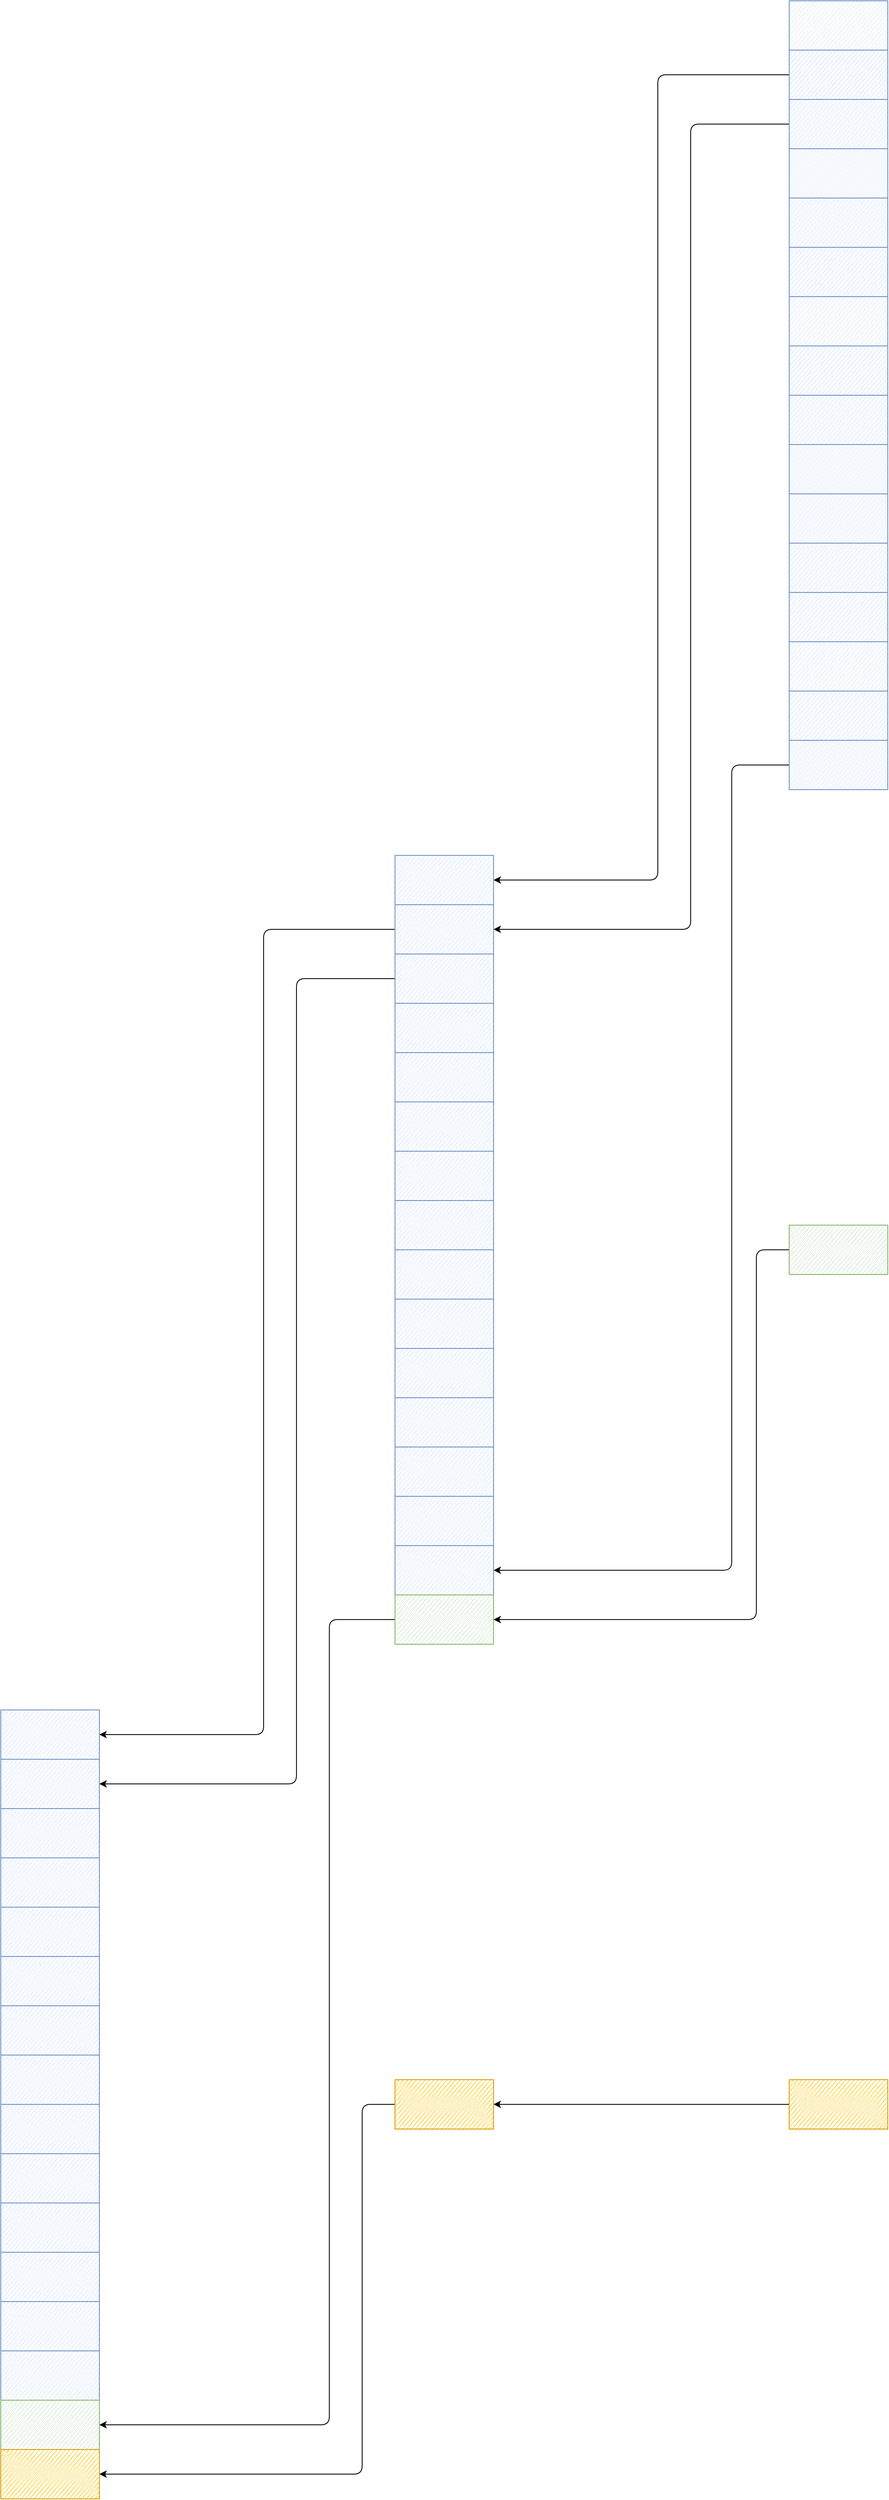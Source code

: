 <mxfile>
    <diagram id="aCayKO2zvY40uEXlpzCP" name="Page-1">
        <mxGraphModel dx="4685" dy="2455" grid="1" gridSize="10" guides="1" tooltips="1" connect="1" arrows="1" fold="1" page="0" pageScale="1" pageWidth="850" pageHeight="1100" math="0" shadow="0">
            <root>
                <mxCell id="0"/>
                <mxCell id="1" parent="0"/>
                <mxCell id="123" value="" style="group;fillColor=#dae8fc;glass=0;shadow=0;sketch=1;fillStyle=auto;jiggle=0;strokeColor=#6c8ebf;gradientColor=none;container=0;" parent="1" vertex="1" connectable="0">
                    <mxGeometry x="640" y="640" width="120" height="960" as="geometry"/>
                </mxCell>
                <mxCell id="153" style="edgeStyle=none;html=1;exitX=0;exitY=0.5;exitDx=0;exitDy=0;entryX=1;entryY=0.5;entryDx=0;entryDy=0;" edge="1" parent="1" source="142">
                    <mxGeometry relative="1" as="geometry">
                        <mxPoint x="280" y="2610" as="targetPoint"/>
                        <Array as="points">
                            <mxPoint x="600" y="2160"/>
                            <mxPoint x="600" y="2610"/>
                        </Array>
                    </mxGeometry>
                </mxCell>
                <mxCell id="142" value="" style="rounded=0;whiteSpace=wrap;html=1;sketch=1;fillStyle=zigzag;strokeColor=#82b366;strokeWidth=1;fillColor=#d5e8d4;gradientColor=#97d077;jiggle=0;" parent="1" vertex="1">
                    <mxGeometry x="640" y="2130" width="120" height="60" as="geometry"/>
                </mxCell>
                <mxCell id="170" style="edgeStyle=none;html=1;entryX=1;entryY=0.5;entryDx=0;entryDy=0;" edge="1" parent="1" source="146">
                    <mxGeometry relative="1" as="geometry">
                        <mxPoint x="280" y="3200" as="targetPoint"/>
                    </mxGeometry>
                </mxCell>
                <mxCell id="146" value="" style="rounded=0;whiteSpace=wrap;html=1;sketch=1;fillStyle=zigzag;strokeColor=#d79b00;strokeWidth=1;fillColor=#ffcd28;gradientColor=#ffa500;jiggle=0;" parent="1" vertex="1">
                    <mxGeometry x="640" y="3170" width="120" height="60" as="geometry"/>
                </mxCell>
                <mxCell id="171" style="edgeStyle=none;html=1;entryX=1;entryY=0.5;entryDx=0;entryDy=0;" edge="1" parent="1">
                    <mxGeometry relative="1" as="geometry">
                        <mxPoint x="160" y="3200" as="sourcePoint"/>
                        <mxPoint x="-200" y="3650" as="targetPoint"/>
                        <Array as="points">
                            <mxPoint x="120" y="3200"/>
                            <mxPoint x="120" y="3650"/>
                        </Array>
                    </mxGeometry>
                </mxCell>
                <mxCell id="71" value="" style="rounded=0;whiteSpace=wrap;html=1;sketch=1;fillStyle=auto;strokeWidth=1;fillColor=#dae8fc;glass=0;shadow=0;jiggle=0;strokeColor=#6c8ebf;gradientColor=none;" parent="1" vertex="1">
                    <mxGeometry x="640" y="640" width="120" height="60" as="geometry"/>
                </mxCell>
                <mxCell id="149" style="edgeStyle=none;html=1;entryX=1;entryY=0.5;entryDx=0;entryDy=0;" edge="1" parent="1" source="73" target="126">
                    <mxGeometry relative="1" as="geometry">
                        <Array as="points">
                            <mxPoint x="480" y="730"/>
                            <mxPoint x="480" y="1710"/>
                        </Array>
                    </mxGeometry>
                </mxCell>
                <mxCell id="73" value="" style="rounded=0;whiteSpace=wrap;html=1;sketch=1;fillStyle=auto;strokeWidth=1;fillColor=#dae8fc;glass=0;shadow=0;jiggle=0;strokeColor=#6c8ebf;gradientColor=none;" parent="1" vertex="1">
                    <mxGeometry x="640" y="700" width="120" height="60" as="geometry"/>
                </mxCell>
                <mxCell id="150" style="edgeStyle=none;html=1;entryX=1;entryY=0.5;entryDx=0;entryDy=0;" edge="1" parent="1" source="74" target="127">
                    <mxGeometry relative="1" as="geometry">
                        <mxPoint x="510" y="790" as="targetPoint"/>
                        <Array as="points">
                            <mxPoint x="520" y="790"/>
                            <mxPoint x="520" y="1770"/>
                        </Array>
                    </mxGeometry>
                </mxCell>
                <mxCell id="74" value="" style="rounded=0;whiteSpace=wrap;html=1;sketch=1;fillStyle=auto;strokeWidth=1;fillColor=#dae8fc;glass=0;shadow=0;jiggle=0;strokeColor=#6c8ebf;gradientColor=none;" parent="1" vertex="1">
                    <mxGeometry x="640" y="760" width="120" height="60" as="geometry"/>
                </mxCell>
                <mxCell id="75" value="" style="rounded=0;whiteSpace=wrap;html=1;sketch=1;fillStyle=auto;strokeWidth=1;fillColor=#dae8fc;glass=0;shadow=0;jiggle=0;strokeColor=#6c8ebf;gradientColor=none;" parent="1" vertex="1">
                    <mxGeometry x="640" y="820" width="120" height="60" as="geometry"/>
                </mxCell>
                <mxCell id="76" value="" style="rounded=0;whiteSpace=wrap;html=1;sketch=1;fillStyle=auto;strokeWidth=1;fillColor=#dae8fc;glass=0;shadow=0;jiggle=0;strokeColor=#6c8ebf;gradientColor=none;" parent="1" vertex="1">
                    <mxGeometry x="640" y="880" width="120" height="60" as="geometry"/>
                </mxCell>
                <mxCell id="77" value="" style="rounded=0;whiteSpace=wrap;html=1;sketch=1;fillStyle=auto;strokeWidth=1;fillColor=#dae8fc;glass=0;shadow=0;jiggle=0;strokeColor=#6c8ebf;gradientColor=none;" parent="1" vertex="1">
                    <mxGeometry x="640" y="940" width="120" height="60" as="geometry"/>
                </mxCell>
                <mxCell id="78" value="" style="rounded=0;whiteSpace=wrap;html=1;sketch=1;fillStyle=auto;strokeWidth=1;fillColor=#dae8fc;glass=0;shadow=0;jiggle=0;strokeColor=#6c8ebf;gradientColor=none;" parent="1" vertex="1">
                    <mxGeometry x="640" y="1000" width="120" height="60" as="geometry"/>
                </mxCell>
                <mxCell id="79" value="" style="rounded=0;whiteSpace=wrap;html=1;sketch=1;fillStyle=auto;strokeWidth=1;fillColor=#dae8fc;glass=0;shadow=0;jiggle=0;strokeColor=#6c8ebf;gradientColor=none;" parent="1" vertex="1">
                    <mxGeometry x="640" y="1060" width="120" height="60" as="geometry"/>
                </mxCell>
                <mxCell id="80" value="" style="rounded=0;whiteSpace=wrap;html=1;sketch=1;fillStyle=auto;strokeWidth=1;fillColor=#dae8fc;glass=0;shadow=0;jiggle=0;strokeColor=#6c8ebf;gradientColor=none;" parent="1" vertex="1">
                    <mxGeometry x="640" y="1120" width="120" height="60" as="geometry"/>
                </mxCell>
                <mxCell id="81" value="" style="rounded=0;whiteSpace=wrap;html=1;sketch=1;fillStyle=auto;strokeWidth=1;fillColor=#dae8fc;glass=0;shadow=0;jiggle=0;strokeColor=#6c8ebf;gradientColor=none;" parent="1" vertex="1">
                    <mxGeometry x="640" y="1180" width="120" height="60" as="geometry"/>
                </mxCell>
                <mxCell id="82" value="" style="rounded=0;whiteSpace=wrap;html=1;sketch=1;fillStyle=auto;strokeWidth=1;fillColor=#dae8fc;glass=0;shadow=0;jiggle=0;strokeColor=#6c8ebf;gradientColor=none;" parent="1" vertex="1">
                    <mxGeometry x="640" y="1240" width="120" height="60" as="geometry"/>
                </mxCell>
                <mxCell id="83" value="" style="rounded=0;whiteSpace=wrap;html=1;sketch=1;fillStyle=auto;strokeWidth=1;fillColor=#dae8fc;glass=0;shadow=0;jiggle=0;strokeColor=#6c8ebf;gradientColor=none;" parent="1" vertex="1">
                    <mxGeometry x="640" y="1300" width="120" height="60" as="geometry"/>
                </mxCell>
                <mxCell id="84" value="" style="rounded=0;whiteSpace=wrap;html=1;sketch=1;fillStyle=auto;strokeWidth=1;fillColor=#dae8fc;glass=0;shadow=0;jiggle=0;strokeColor=#6c8ebf;gradientColor=none;" parent="1" vertex="1">
                    <mxGeometry x="640" y="1360" width="120" height="60" as="geometry"/>
                </mxCell>
                <mxCell id="85" value="" style="rounded=0;whiteSpace=wrap;html=1;sketch=1;fillStyle=auto;strokeWidth=1;fillColor=#dae8fc;glass=0;shadow=0;jiggle=0;strokeColor=#6c8ebf;gradientColor=none;" parent="1" vertex="1">
                    <mxGeometry x="640" y="1420" width="120" height="60" as="geometry"/>
                </mxCell>
                <mxCell id="86" value="" style="rounded=0;whiteSpace=wrap;html=1;sketch=1;fillStyle=auto;strokeWidth=1;fillColor=#dae8fc;glass=0;shadow=0;jiggle=0;strokeColor=#6c8ebf;gradientColor=none;" parent="1" vertex="1">
                    <mxGeometry x="640" y="1480" width="120" height="60" as="geometry"/>
                </mxCell>
                <mxCell id="151" style="edgeStyle=none;html=1;entryX=1;entryY=0.5;entryDx=0;entryDy=0;" edge="1" parent="1" source="87" target="140">
                    <mxGeometry relative="1" as="geometry">
                        <Array as="points">
                            <mxPoint x="570" y="1570"/>
                            <mxPoint x="570" y="2550"/>
                        </Array>
                    </mxGeometry>
                </mxCell>
                <mxCell id="87" value="" style="rounded=0;whiteSpace=wrap;html=1;sketch=1;fillStyle=auto;strokeWidth=1;fillColor=#dae8fc;glass=0;shadow=0;jiggle=0;strokeColor=#6c8ebf;gradientColor=none;" parent="1" vertex="1">
                    <mxGeometry x="640" y="1540" width="120" height="60" as="geometry"/>
                </mxCell>
                <mxCell id="126" value="" style="rounded=0;whiteSpace=wrap;html=1;sketch=1;fillStyle=zigzag;strokeColor=#6c8ebf;strokeWidth=1;fillColor=#dae8fc;gradientColor=#7ea6e0;jiggle=0;" parent="1" vertex="1">
                    <mxGeometry x="160" y="1680" width="120" height="60" as="geometry"/>
                </mxCell>
                <mxCell id="175" style="edgeStyle=none;html=1;entryX=1;entryY=0.5;entryDx=0;entryDy=0;" edge="1" parent="1" source="127">
                    <mxGeometry relative="1" as="geometry">
                        <mxPoint x="-200" y="2750" as="targetPoint"/>
                        <Array as="points">
                            <mxPoint y="1770"/>
                            <mxPoint y="2750"/>
                        </Array>
                    </mxGeometry>
                </mxCell>
                <mxCell id="127" value="" style="rounded=0;whiteSpace=wrap;html=1;sketch=1;fillStyle=zigzag;strokeColor=#6c8ebf;strokeWidth=1;fillColor=#dae8fc;gradientColor=#7ea6e0;jiggle=0;" parent="1" vertex="1">
                    <mxGeometry x="160" y="1740" width="120" height="60" as="geometry"/>
                </mxCell>
                <mxCell id="176" style="edgeStyle=none;html=1;entryX=1;entryY=0.5;entryDx=0;entryDy=0;" edge="1" parent="1" source="128">
                    <mxGeometry relative="1" as="geometry">
                        <mxPoint x="-200" y="2810" as="targetPoint"/>
                        <Array as="points">
                            <mxPoint x="40" y="1830"/>
                            <mxPoint x="40" y="2810"/>
                        </Array>
                    </mxGeometry>
                </mxCell>
                <mxCell id="128" value="" style="rounded=0;whiteSpace=wrap;html=1;sketch=1;fillStyle=zigzag;strokeColor=#6c8ebf;strokeWidth=1;fillColor=#dae8fc;gradientColor=#7ea6e0;jiggle=0;" parent="1" vertex="1">
                    <mxGeometry x="160" y="1800" width="120" height="60" as="geometry"/>
                </mxCell>
                <mxCell id="129" value="" style="rounded=0;whiteSpace=wrap;html=1;sketch=1;fillStyle=zigzag;strokeColor=#6c8ebf;strokeWidth=1;fillColor=#dae8fc;gradientColor=#7ea6e0;jiggle=0;" parent="1" vertex="1">
                    <mxGeometry x="160" y="1860" width="120" height="60" as="geometry"/>
                </mxCell>
                <mxCell id="130" value="" style="rounded=0;whiteSpace=wrap;html=1;sketch=1;fillStyle=zigzag;strokeColor=#6c8ebf;strokeWidth=1;fillColor=#dae8fc;gradientColor=#7ea6e0;jiggle=0;" parent="1" vertex="1">
                    <mxGeometry x="160" y="1920" width="120" height="60" as="geometry"/>
                </mxCell>
                <mxCell id="131" value="" style="rounded=0;whiteSpace=wrap;html=1;sketch=1;fillStyle=zigzag;strokeColor=#6c8ebf;strokeWidth=1;fillColor=#dae8fc;gradientColor=#7ea6e0;jiggle=0;" parent="1" vertex="1">
                    <mxGeometry x="160" y="1980" width="120" height="60" as="geometry"/>
                </mxCell>
                <mxCell id="132" value="" style="rounded=0;whiteSpace=wrap;html=1;sketch=1;fillStyle=zigzag;strokeColor=#6c8ebf;strokeWidth=1;fillColor=#dae8fc;gradientColor=#7ea6e0;jiggle=0;" parent="1" vertex="1">
                    <mxGeometry x="160" y="2040" width="120" height="60" as="geometry"/>
                </mxCell>
                <mxCell id="133" value="" style="rounded=0;whiteSpace=wrap;html=1;sketch=1;fillStyle=zigzag;strokeColor=#6c8ebf;strokeWidth=1;fillColor=#dae8fc;gradientColor=#7ea6e0;jiggle=0;" parent="1" vertex="1">
                    <mxGeometry x="160" y="2100" width="120" height="60" as="geometry"/>
                </mxCell>
                <mxCell id="134" value="" style="rounded=0;whiteSpace=wrap;html=1;sketch=1;fillStyle=zigzag;strokeColor=#6c8ebf;strokeWidth=1;fillColor=#dae8fc;gradientColor=#7ea6e0;jiggle=0;" parent="1" vertex="1">
                    <mxGeometry x="160" y="2160" width="120" height="60" as="geometry"/>
                </mxCell>
                <mxCell id="135" value="" style="rounded=0;whiteSpace=wrap;html=1;sketch=1;fillStyle=zigzag;strokeColor=#6c8ebf;strokeWidth=1;fillColor=#dae8fc;gradientColor=#7ea6e0;jiggle=0;" parent="1" vertex="1">
                    <mxGeometry x="160" y="2220" width="120" height="60" as="geometry"/>
                </mxCell>
                <mxCell id="136" value="" style="rounded=0;whiteSpace=wrap;html=1;sketch=1;fillStyle=zigzag;strokeColor=#6c8ebf;strokeWidth=1;fillColor=#dae8fc;gradientColor=#7ea6e0;jiggle=0;" parent="1" vertex="1">
                    <mxGeometry x="160" y="2280" width="120" height="60" as="geometry"/>
                </mxCell>
                <mxCell id="137" value="" style="rounded=0;whiteSpace=wrap;html=1;sketch=1;fillStyle=zigzag;strokeColor=#6c8ebf;strokeWidth=1;fillColor=#dae8fc;gradientColor=#7ea6e0;jiggle=0;" parent="1" vertex="1">
                    <mxGeometry x="160" y="2340" width="120" height="60" as="geometry"/>
                </mxCell>
                <mxCell id="138" value="" style="rounded=0;whiteSpace=wrap;html=1;sketch=1;fillStyle=zigzag;strokeColor=#6c8ebf;strokeWidth=1;fillColor=#dae8fc;gradientColor=#7ea6e0;jiggle=0;" parent="1" vertex="1">
                    <mxGeometry x="160" y="2400" width="120" height="60" as="geometry"/>
                </mxCell>
                <mxCell id="139" value="" style="rounded=0;whiteSpace=wrap;html=1;sketch=1;fillStyle=zigzag;strokeColor=#6c8ebf;strokeWidth=1;fillColor=#dae8fc;gradientColor=#7ea6e0;jiggle=0;" parent="1" vertex="1">
                    <mxGeometry x="160" y="2460" width="120" height="60" as="geometry"/>
                </mxCell>
                <mxCell id="140" value="" style="rounded=0;whiteSpace=wrap;html=1;sketch=1;fillStyle=zigzag;strokeColor=#6c8ebf;strokeWidth=1;fillColor=#dae8fc;gradientColor=#7ea6e0;jiggle=0;" parent="1" vertex="1">
                    <mxGeometry x="160" y="2520" width="120" height="60" as="geometry"/>
                </mxCell>
                <mxCell id="172" style="edgeStyle=none;html=1;entryX=1;entryY=0.5;entryDx=0;entryDy=0;" edge="1" parent="1">
                    <mxGeometry relative="1" as="geometry">
                        <mxPoint x="160" y="2610" as="sourcePoint"/>
                        <mxPoint x="-200" y="3590" as="targetPoint"/>
                        <Array as="points">
                            <mxPoint x="80" y="2610"/>
                            <mxPoint x="80" y="3590"/>
                        </Array>
                    </mxGeometry>
                </mxCell>
                <mxCell id="177" value="" style="rounded=0;whiteSpace=wrap;html=1;sketch=1;fillStyle=zigzag;strokeColor=#82b366;strokeWidth=1;fillColor=#d5e8d4;gradientColor=#97d077;jiggle=0;" vertex="1" parent="1">
                    <mxGeometry x="160" y="2580" width="120" height="60" as="geometry"/>
                </mxCell>
                <mxCell id="178" value="" style="rounded=0;whiteSpace=wrap;html=1;sketch=1;fillStyle=zigzag;strokeColor=#6c8ebf;strokeWidth=1;fillColor=#dae8fc;gradientColor=#7ea6e0;jiggle=0;" vertex="1" parent="1">
                    <mxGeometry x="-320" y="2720" width="120" height="60" as="geometry"/>
                </mxCell>
                <mxCell id="179" value="" style="rounded=0;whiteSpace=wrap;html=1;sketch=1;fillStyle=zigzag;strokeColor=#6c8ebf;strokeWidth=1;fillColor=#dae8fc;gradientColor=#7ea6e0;jiggle=0;" vertex="1" parent="1">
                    <mxGeometry x="-320" y="2780" width="120" height="60" as="geometry"/>
                </mxCell>
                <mxCell id="180" value="" style="rounded=0;whiteSpace=wrap;html=1;sketch=1;fillStyle=zigzag;strokeColor=#6c8ebf;strokeWidth=1;fillColor=#dae8fc;gradientColor=#7ea6e0;jiggle=0;" vertex="1" parent="1">
                    <mxGeometry x="-320" y="2840" width="120" height="60" as="geometry"/>
                </mxCell>
                <mxCell id="181" value="" style="rounded=0;whiteSpace=wrap;html=1;sketch=1;fillStyle=zigzag;strokeColor=#6c8ebf;strokeWidth=1;fillColor=#dae8fc;gradientColor=#7ea6e0;jiggle=0;" vertex="1" parent="1">
                    <mxGeometry x="-320" y="2900" width="120" height="60" as="geometry"/>
                </mxCell>
                <mxCell id="182" value="" style="rounded=0;whiteSpace=wrap;html=1;sketch=1;fillStyle=zigzag;strokeColor=#6c8ebf;strokeWidth=1;fillColor=#dae8fc;gradientColor=#7ea6e0;jiggle=0;" vertex="1" parent="1">
                    <mxGeometry x="-320" y="2960" width="120" height="60" as="geometry"/>
                </mxCell>
                <mxCell id="183" value="" style="rounded=0;whiteSpace=wrap;html=1;sketch=1;fillStyle=zigzag;strokeColor=#6c8ebf;strokeWidth=1;fillColor=#dae8fc;gradientColor=#7ea6e0;jiggle=0;" vertex="1" parent="1">
                    <mxGeometry x="-320" y="3020" width="120" height="60" as="geometry"/>
                </mxCell>
                <mxCell id="184" value="" style="rounded=0;whiteSpace=wrap;html=1;sketch=1;fillStyle=zigzag;strokeColor=#6c8ebf;strokeWidth=1;fillColor=#dae8fc;gradientColor=#7ea6e0;jiggle=0;" vertex="1" parent="1">
                    <mxGeometry x="-320" y="3080" width="120" height="60" as="geometry"/>
                </mxCell>
                <mxCell id="185" value="" style="rounded=0;whiteSpace=wrap;html=1;sketch=1;fillStyle=zigzag;strokeColor=#6c8ebf;strokeWidth=1;fillColor=#dae8fc;gradientColor=#7ea6e0;jiggle=0;" vertex="1" parent="1">
                    <mxGeometry x="-320" y="3140" width="120" height="60" as="geometry"/>
                </mxCell>
                <mxCell id="186" value="" style="rounded=0;whiteSpace=wrap;html=1;sketch=1;fillStyle=zigzag;strokeColor=#6c8ebf;strokeWidth=1;fillColor=#dae8fc;gradientColor=#7ea6e0;jiggle=0;" vertex="1" parent="1">
                    <mxGeometry x="-320" y="3200" width="120" height="60" as="geometry"/>
                </mxCell>
                <mxCell id="187" value="" style="rounded=0;whiteSpace=wrap;html=1;sketch=1;fillStyle=zigzag;strokeColor=#6c8ebf;strokeWidth=1;fillColor=#dae8fc;gradientColor=#7ea6e0;jiggle=0;" vertex="1" parent="1">
                    <mxGeometry x="-320" y="3260" width="120" height="60" as="geometry"/>
                </mxCell>
                <mxCell id="188" value="" style="rounded=0;whiteSpace=wrap;html=1;sketch=1;fillStyle=zigzag;strokeColor=#6c8ebf;strokeWidth=1;fillColor=#dae8fc;gradientColor=#7ea6e0;jiggle=0;" vertex="1" parent="1">
                    <mxGeometry x="-320" y="3320" width="120" height="60" as="geometry"/>
                </mxCell>
                <mxCell id="189" value="" style="rounded=0;whiteSpace=wrap;html=1;sketch=1;fillStyle=zigzag;strokeColor=#6c8ebf;strokeWidth=1;fillColor=#dae8fc;gradientColor=#7ea6e0;jiggle=0;" vertex="1" parent="1">
                    <mxGeometry x="-320" y="3380" width="120" height="60" as="geometry"/>
                </mxCell>
                <mxCell id="190" value="" style="rounded=0;whiteSpace=wrap;html=1;sketch=1;fillStyle=zigzag;strokeColor=#6c8ebf;strokeWidth=1;fillColor=#dae8fc;gradientColor=#7ea6e0;jiggle=0;" vertex="1" parent="1">
                    <mxGeometry x="-320" y="3440" width="120" height="60" as="geometry"/>
                </mxCell>
                <mxCell id="191" value="" style="rounded=0;whiteSpace=wrap;html=1;sketch=1;fillStyle=zigzag;strokeColor=#6c8ebf;strokeWidth=1;fillColor=#dae8fc;gradientColor=#7ea6e0;jiggle=0;" vertex="1" parent="1">
                    <mxGeometry x="-320" y="3500" width="120" height="60" as="geometry"/>
                </mxCell>
                <mxCell id="192" value="" style="rounded=0;whiteSpace=wrap;html=1;sketch=1;fillStyle=zigzag;strokeColor=#82b366;strokeWidth=1;fillColor=#d5e8d4;gradientColor=#97d077;jiggle=0;" vertex="1" parent="1">
                    <mxGeometry x="-320" y="3560" width="120" height="60" as="geometry"/>
                </mxCell>
                <mxCell id="193" value="" style="rounded=0;whiteSpace=wrap;html=1;sketch=1;fillStyle=zigzag;strokeColor=#d79b00;strokeWidth=1;fillColor=#ffcd28;gradientColor=#ffa500;jiggle=0;" vertex="1" parent="1">
                    <mxGeometry x="160" y="3170" width="120" height="60" as="geometry"/>
                </mxCell>
                <mxCell id="194" value="" style="rounded=0;whiteSpace=wrap;html=1;sketch=1;fillStyle=zigzag;strokeColor=#d79b00;strokeWidth=1;fillColor=#ffcd28;gradientColor=#ffa500;jiggle=0;" vertex="1" parent="1">
                    <mxGeometry x="-320" y="3620" width="120" height="60" as="geometry"/>
                </mxCell>
            </root>
        </mxGraphModel>
    </diagram>
</mxfile>